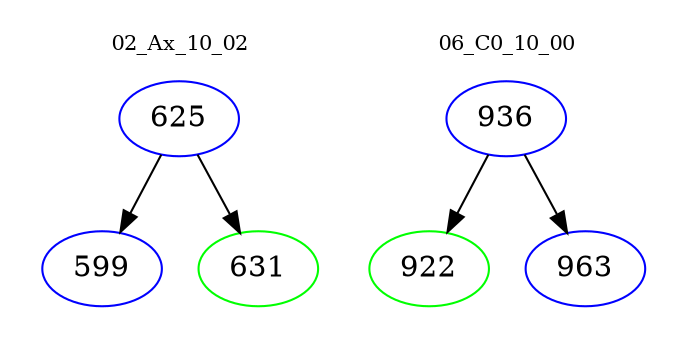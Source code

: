 digraph{
subgraph cluster_0 {
color = white
label = "02_Ax_10_02";
fontsize=10;
T0_625 [label="625", color="blue"]
T0_625 -> T0_599 [color="black"]
T0_599 [label="599", color="blue"]
T0_625 -> T0_631 [color="black"]
T0_631 [label="631", color="green"]
}
subgraph cluster_1 {
color = white
label = "06_C0_10_00";
fontsize=10;
T1_936 [label="936", color="blue"]
T1_936 -> T1_922 [color="black"]
T1_922 [label="922", color="green"]
T1_936 -> T1_963 [color="black"]
T1_963 [label="963", color="blue"]
}
}
